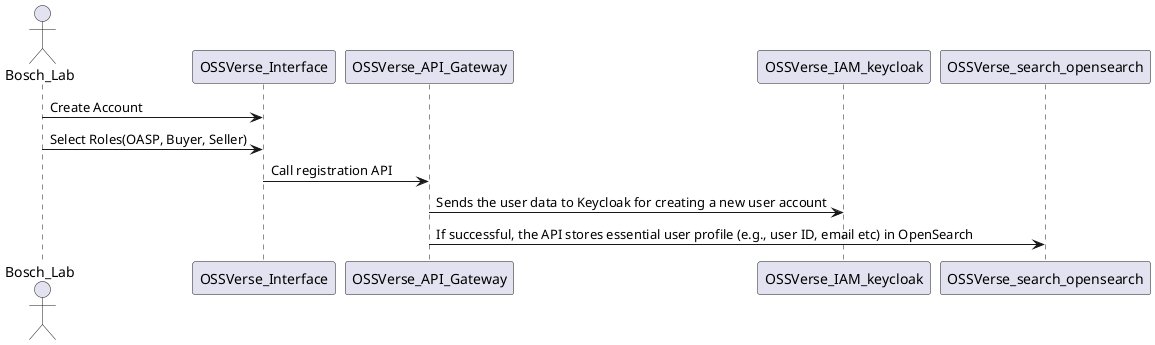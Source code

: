 @startuml

actor "Bosch_Lab" as Actor


Actor -> OSSVerse_Interface: Create Account
Actor -> OSSVerse_Interface: Select Roles(OASP, Buyer, Seller)
OSSVerse_Interface -> OSSVerse_API_Gateway: Call registration API
OSSVerse_API_Gateway -> OSSVerse_IAM_keycloak: Sends the user data to Keycloak for creating a new user account

OSSVerse_API_Gateway -> OSSVerse_search_opensearch: If successful, the API stores essential user profile (e.g., user ID, email etc) in OpenSearch 


@enduml
